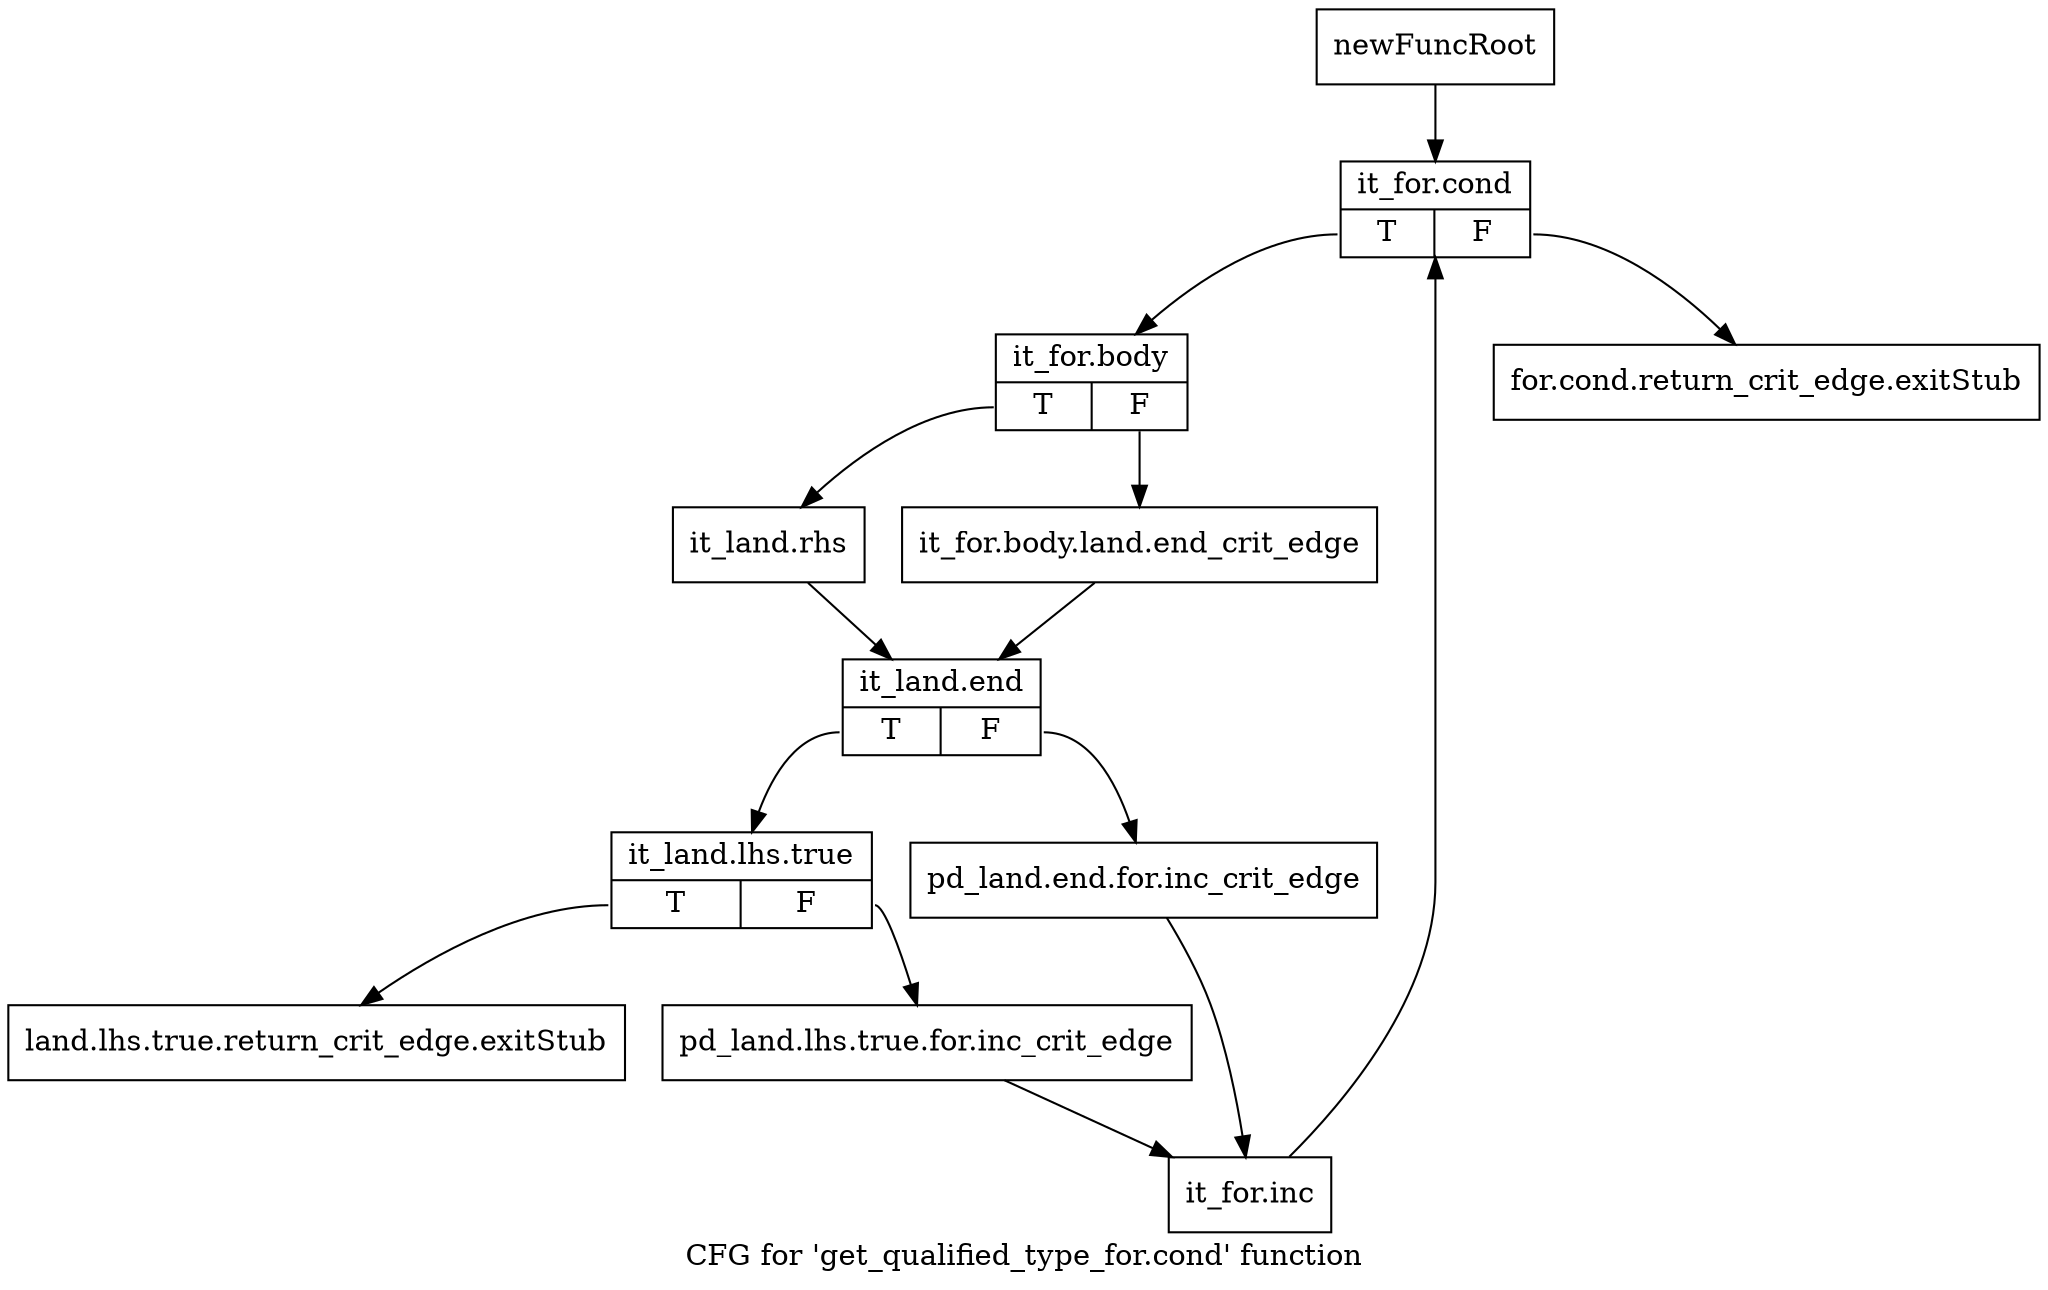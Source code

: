 digraph "CFG for 'get_qualified_type_for.cond' function" {
	label="CFG for 'get_qualified_type_for.cond' function";

	Node0xc4e6670 [shape=record,label="{newFuncRoot}"];
	Node0xc4e6670 -> Node0xc4e6bf0;
	Node0xc4e66c0 [shape=record,label="{for.cond.return_crit_edge.exitStub}"];
	Node0xc4e6ba0 [shape=record,label="{land.lhs.true.return_crit_edge.exitStub}"];
	Node0xc4e6bf0 [shape=record,label="{it_for.cond|{<s0>T|<s1>F}}"];
	Node0xc4e6bf0:s0 -> Node0xc4e6c40;
	Node0xc4e6bf0:s1 -> Node0xc4e66c0;
	Node0xc4e6c40 [shape=record,label="{it_for.body|{<s0>T|<s1>F}}"];
	Node0xc4e6c40:s0 -> Node0xc4e6ce0;
	Node0xc4e6c40:s1 -> Node0xc4e6c90;
	Node0xc4e6c90 [shape=record,label="{it_for.body.land.end_crit_edge}"];
	Node0xc4e6c90 -> Node0xc4e6d30;
	Node0xc4e6ce0 [shape=record,label="{it_land.rhs}"];
	Node0xc4e6ce0 -> Node0xc4e6d30;
	Node0xc4e6d30 [shape=record,label="{it_land.end|{<s0>T|<s1>F}}"];
	Node0xc4e6d30:s0 -> Node0xc4e6dd0;
	Node0xc4e6d30:s1 -> Node0xc4e6d80;
	Node0xc4e6d80 [shape=record,label="{pd_land.end.for.inc_crit_edge}"];
	Node0xc4e6d80 -> Node0xc4e6e70;
	Node0xc4e6dd0 [shape=record,label="{it_land.lhs.true|{<s0>T|<s1>F}}"];
	Node0xc4e6dd0:s0 -> Node0xc4e6ba0;
	Node0xc4e6dd0:s1 -> Node0xc4e6e20;
	Node0xc4e6e20 [shape=record,label="{pd_land.lhs.true.for.inc_crit_edge}"];
	Node0xc4e6e20 -> Node0xc4e6e70;
	Node0xc4e6e70 [shape=record,label="{it_for.inc}"];
	Node0xc4e6e70 -> Node0xc4e6bf0;
}
